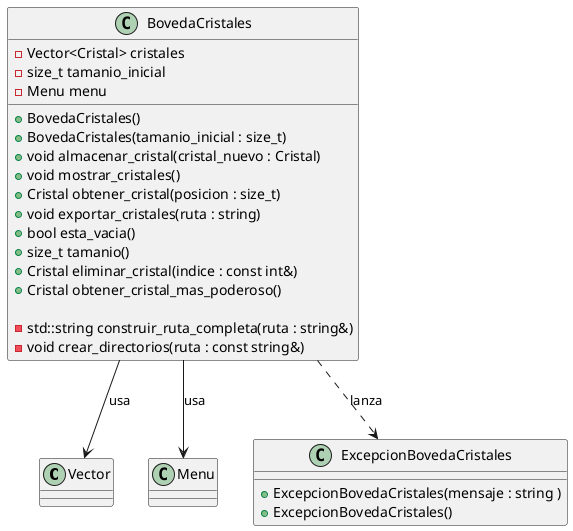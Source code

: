 @startuml
'https://plantuml.com/class-diagram
class Vector
class Menu

class ExcepcionBovedaCristales {
    + ExcepcionBovedaCristales(mensaje : string )
    + ExcepcionBovedaCristales()
}

class BovedaCristales {
    - Vector<Cristal> cristales
    - size_t tamanio_inicial
    - Menu menu

    + BovedaCristales()
    + BovedaCristales(tamanio_inicial : size_t)
    + void almacenar_cristal(cristal_nuevo : Cristal)
    + void mostrar_cristales()
    + Cristal obtener_cristal(posicion : size_t)
    + void exportar_cristales(ruta : string)
    + bool esta_vacia()
    + size_t tamanio()
    + Cristal eliminar_cristal(indice : const int&)
    + Cristal obtener_cristal_mas_poderoso()

    - std::string construir_ruta_completa(ruta : string&)
    - void crear_directorios(ruta : const string&)
}

' Relaciones
BovedaCristales --> Vector : "usa"
BovedaCristales --> Menu : "usa"
BovedaCristales ..> ExcepcionBovedaCristales : "lanza"
@enduml
